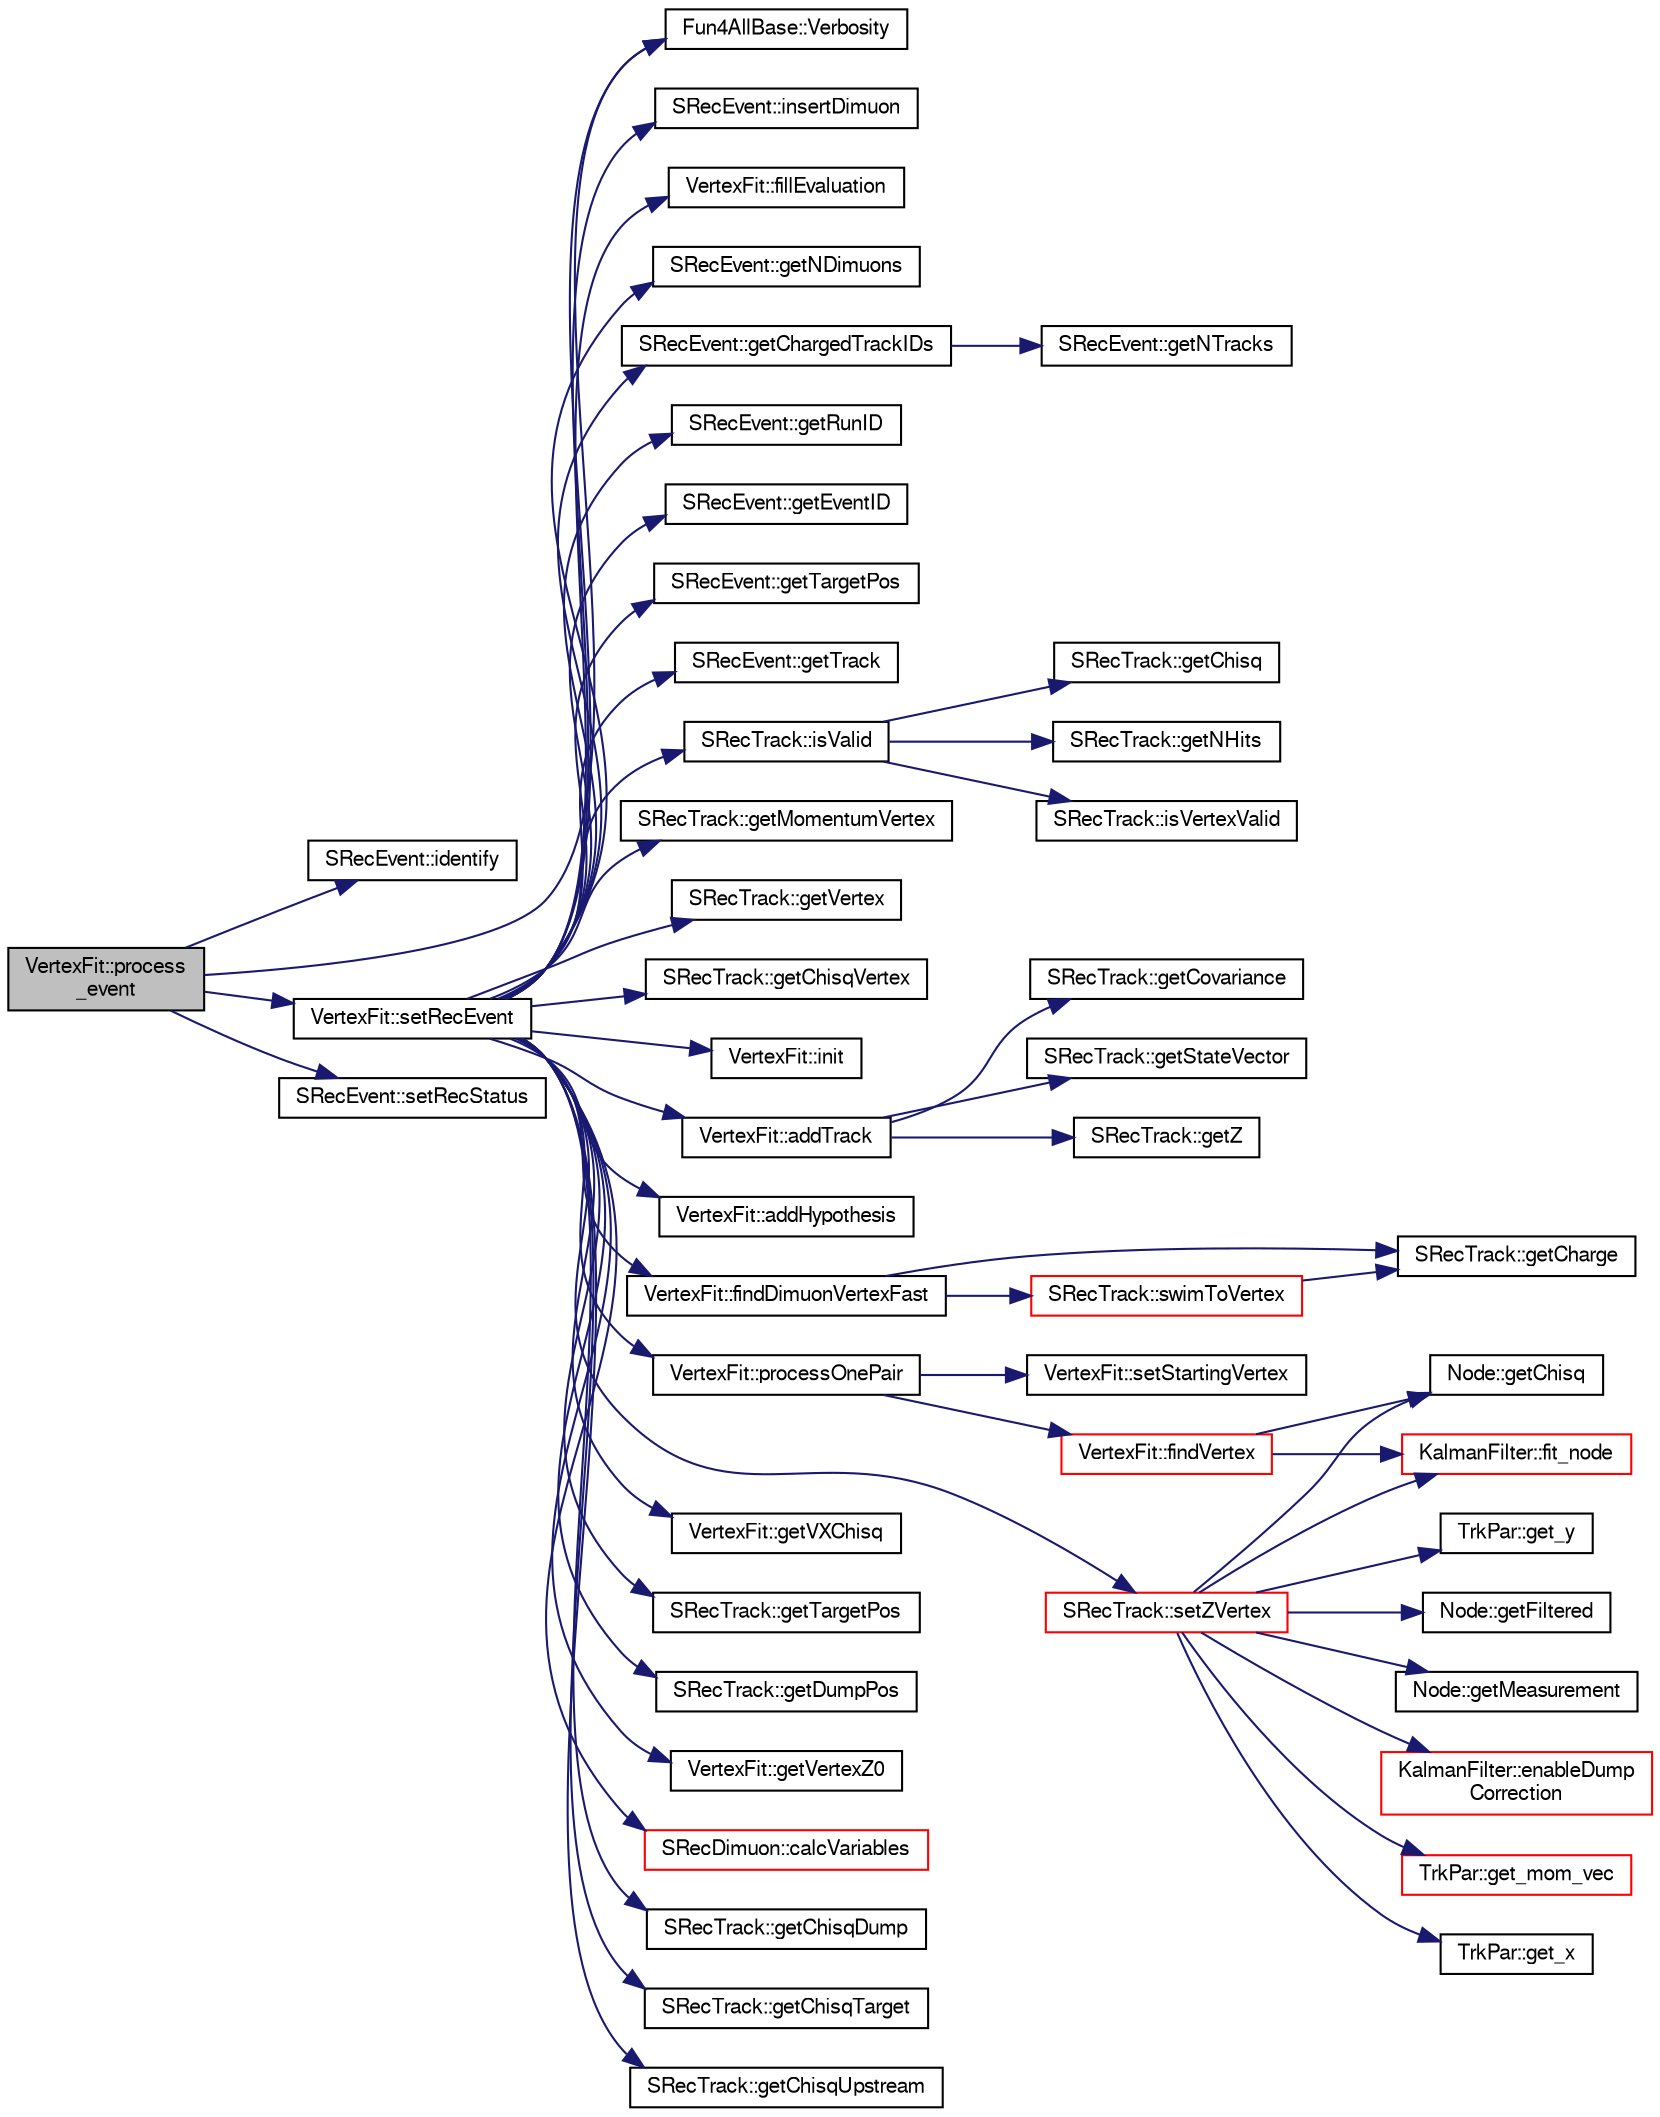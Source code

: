 digraph "VertexFit::process_event"
{
  bgcolor="transparent";
  edge [fontname="FreeSans",fontsize="10",labelfontname="FreeSans",labelfontsize="10"];
  node [fontname="FreeSans",fontsize="10",shape=record];
  rankdir="LR";
  Node1 [label="VertexFit::process\l_event",height=0.2,width=0.4,color="black", fillcolor="grey75", style="filled" fontcolor="black"];
  Node1 -> Node2 [color="midnightblue",fontsize="10",style="solid",fontname="FreeSans"];
  Node2 [label="SRecEvent::identify",height=0.2,width=0.4,color="black",URL="$d5/d2f/classSRecEvent.html#af6090e6613868f23009c4fe3d63efd89",tooltip="PHObject virtual overloads. "];
  Node1 -> Node3 [color="midnightblue",fontsize="10",style="solid",fontname="FreeSans"];
  Node3 [label="VertexFit::setRecEvent",height=0.2,width=0.4,color="black",URL="$d1/d13/classVertexFit.html#a080d08ef76e4108261aaf89373c07211",tooltip="Set the SRecEvent, main external call the use vertex fit. "];
  Node3 -> Node4 [color="midnightblue",fontsize="10",style="solid",fontname="FreeSans"];
  Node4 [label="SRecEvent::getChargedTrackIDs",height=0.2,width=0.4,color="black",URL="$d5/d2f/classSRecEvent.html#a5442b2a502378eb6afd3894e378a1cbf",tooltip="Get track IDs. "];
  Node4 -> Node5 [color="midnightblue",fontsize="10",style="solid",fontname="FreeSans"];
  Node5 [label="SRecEvent::getNTracks",height=0.2,width=0.4,color="black",URL="$d5/d2f/classSRecEvent.html#ad4f62731f72ed59ec80729cf04a6d222",tooltip="Get tracks. "];
  Node3 -> Node6 [color="midnightblue",fontsize="10",style="solid",fontname="FreeSans"];
  Node6 [label="SRecEvent::getRunID",height=0.2,width=0.4,color="black",URL="$d5/d2f/classSRecEvent.html#aa9be5a039a1855e74ea59cf5c46f9604"];
  Node3 -> Node7 [color="midnightblue",fontsize="10",style="solid",fontname="FreeSans"];
  Node7 [label="SRecEvent::getEventID",height=0.2,width=0.4,color="black",URL="$d5/d2f/classSRecEvent.html#a25a8bdf3da2916977d00ac0f2094723a"];
  Node3 -> Node8 [color="midnightblue",fontsize="10",style="solid",fontname="FreeSans"];
  Node8 [label="SRecEvent::getTargetPos",height=0.2,width=0.4,color="black",URL="$d5/d2f/classSRecEvent.html#aade72d321abdfb437a80eeac8d05b2ab"];
  Node3 -> Node9 [color="midnightblue",fontsize="10",style="solid",fontname="FreeSans"];
  Node9 [label="SRecEvent::getTrack",height=0.2,width=0.4,color="black",URL="$d5/d2f/classSRecEvent.html#ae33223391d8dba8496099f939e145c1a"];
  Node3 -> Node10 [color="midnightblue",fontsize="10",style="solid",fontname="FreeSans"];
  Node10 [label="SRecTrack::isValid",height=0.2,width=0.4,color="black",URL="$d6/db1/classSRecTrack.html#a698b0cb0c6ebd209a0eeb514cc83a95e",tooltip="isValid returns non zero if object contains vailid data "];
  Node10 -> Node11 [color="midnightblue",fontsize="10",style="solid",fontname="FreeSans"];
  Node11 [label="SRecTrack::getChisq",height=0.2,width=0.4,color="black",URL="$d6/db1/classSRecTrack.html#a5995dc01745eefec3b04b549123d4895"];
  Node10 -> Node12 [color="midnightblue",fontsize="10",style="solid",fontname="FreeSans"];
  Node12 [label="SRecTrack::getNHits",height=0.2,width=0.4,color="black",URL="$d6/db1/classSRecTrack.html#a1a235c963d37623d63ca1bf73fef9787"];
  Node10 -> Node13 [color="midnightblue",fontsize="10",style="solid",fontname="FreeSans"];
  Node13 [label="SRecTrack::isVertexValid",height=0.2,width=0.4,color="black",URL="$d6/db1/classSRecTrack.html#ad7dc234576d248ff18271226f953c795",tooltip="Vertex stuff. "];
  Node3 -> Node14 [color="midnightblue",fontsize="10",style="solid",fontname="FreeSans"];
  Node14 [label="Fun4AllBase::Verbosity",height=0.2,width=0.4,color="black",URL="$d5/dec/classFun4AllBase.html#a8a5c77a92bdac6bc043476e132379a40",tooltip="Gets the verbosity of this module. "];
  Node3 -> Node15 [color="midnightblue",fontsize="10",style="solid",fontname="FreeSans"];
  Node15 [label="SRecTrack::getMomentumVertex",height=0.2,width=0.4,color="black",URL="$d6/db1/classSRecTrack.html#a3e74da471844b37aca46c69d59351632",tooltip="Get the vertex info. "];
  Node3 -> Node16 [color="midnightblue",fontsize="10",style="solid",fontname="FreeSans"];
  Node16 [label="SRecTrack::getVertex",height=0.2,width=0.4,color="black",URL="$d6/db1/classSRecTrack.html#a391ed0c258abf11348b99cd64e988e9f"];
  Node3 -> Node17 [color="midnightblue",fontsize="10",style="solid",fontname="FreeSans"];
  Node17 [label="SRecTrack::getChisqVertex",height=0.2,width=0.4,color="black",URL="$d6/db1/classSRecTrack.html#afd6e6845e0b2b8a6ff5f0c5af61abb55"];
  Node3 -> Node18 [color="midnightblue",fontsize="10",style="solid",fontname="FreeSans"];
  Node18 [label="VertexFit::init",height=0.2,width=0.4,color="black",URL="$d1/d13/classVertexFit.html#a716778c13a4a39775e8bc393a14ea187",tooltip="Initialize and reset. "];
  Node3 -> Node19 [color="midnightblue",fontsize="10",style="solid",fontname="FreeSans"];
  Node19 [label="VertexFit::addTrack",height=0.2,width=0.4,color="black",URL="$d1/d13/classVertexFit.html#a4ae0a5ca43457284a977f0b433bd2a1b",tooltip="Add one track parameter set into the fit. "];
  Node19 -> Node20 [color="midnightblue",fontsize="10",style="solid",fontname="FreeSans"];
  Node20 [label="SRecTrack::getCovariance",height=0.2,width=0.4,color="black",URL="$d6/db1/classSRecTrack.html#a056cf21b20e59af0b953af5049010dac"];
  Node19 -> Node21 [color="midnightblue",fontsize="10",style="solid",fontname="FreeSans"];
  Node21 [label="SRecTrack::getStateVector",height=0.2,width=0.4,color="black",URL="$d6/db1/classSRecTrack.html#a5a60dffed35d50468f7be703e7ed90f6"];
  Node19 -> Node22 [color="midnightblue",fontsize="10",style="solid",fontname="FreeSans"];
  Node22 [label="SRecTrack::getZ",height=0.2,width=0.4,color="black",URL="$d6/db1/classSRecTrack.html#a5c11ee851fe457e31e9d137d36e68f94"];
  Node3 -> Node23 [color="midnightblue",fontsize="10",style="solid",fontname="FreeSans"];
  Node23 [label="VertexFit::addHypothesis",height=0.2,width=0.4,color="black",URL="$d1/d13/classVertexFit.html#a11e5f0b43d2c2fedf4f2fd54e5ebced3"];
  Node3 -> Node24 [color="midnightblue",fontsize="10",style="solid",fontname="FreeSans"];
  Node24 [label="VertexFit::findDimuonVertexFast",height=0.2,width=0.4,color="black",URL="$d1/d13/classVertexFit.html#a19eb69c177fa675e1e63e8a054a5c645"];
  Node24 -> Node25 [color="midnightblue",fontsize="10",style="solid",fontname="FreeSans"];
  Node25 [label="SRecTrack::getCharge",height=0.2,width=0.4,color="black",URL="$d6/db1/classSRecTrack.html#adaa99bd36a3a352621c57aaa0a7b09f5",tooltip="Gets. "];
  Node24 -> Node26 [color="midnightblue",fontsize="10",style="solid",fontname="FreeSans"];
  Node26 [label="SRecTrack::swimToVertex",height=0.2,width=0.4,color="red",URL="$d6/db1/classSRecTrack.html#ac4816a2258e2eb44694715d20b9127ab",tooltip="Simple swim to vertex. "];
  Node26 -> Node25 [color="midnightblue",fontsize="10",style="solid",fontname="FreeSans"];
  Node3 -> Node27 [color="midnightblue",fontsize="10",style="solid",fontname="FreeSans"];
  Node27 [label="VertexFit::processOnePair",height=0.2,width=0.4,color="black",URL="$d1/d13/classVertexFit.html#afe7aeb07239dfd3e84eff9551f8220c7",tooltip="After setting both tracks and hypothesis, start the iteration. "];
  Node27 -> Node28 [color="midnightblue",fontsize="10",style="solid",fontname="FreeSans"];
  Node28 [label="VertexFit::setStartingVertex",height=0.2,width=0.4,color="black",URL="$d1/d13/classVertexFit.html#ac70d2f4af69b4bcd0a45a20282b6d7b7"];
  Node27 -> Node29 [color="midnightblue",fontsize="10",style="solid",fontname="FreeSans"];
  Node29 [label="VertexFit::findVertex",height=0.2,width=0.4,color="red",URL="$d1/d13/classVertexFit.html#a349a76249cda8005ff0fb3bcd75bdb4b",tooltip="Find the primary vertex. "];
  Node29 -> Node30 [color="midnightblue",fontsize="10",style="solid",fontname="FreeSans"];
  Node30 [label="KalmanFilter::fit_node",height=0.2,width=0.4,color="red",URL="$d6/d2a/classKalmanFilter.html#a9c77cbaf604c1adc5e0e12ef3463d37c",tooltip="Fit one node. "];
  Node29 -> Node31 [color="midnightblue",fontsize="10",style="solid",fontname="FreeSans"];
  Node31 [label="Node::getChisq",height=0.2,width=0.4,color="black",URL="$df/dd0/classNode.html#a47f85a076ff52d02b1bf5327348ad8dd"];
  Node3 -> Node32 [color="midnightblue",fontsize="10",style="solid",fontname="FreeSans"];
  Node32 [label="VertexFit::getVXChisq",height=0.2,width=0.4,color="black",URL="$d1/d13/classVertexFit.html#a6027b8b41cc0c7f0508e21c7d3cc6088"];
  Node3 -> Node33 [color="midnightblue",fontsize="10",style="solid",fontname="FreeSans"];
  Node33 [label="SRecTrack::getTargetPos",height=0.2,width=0.4,color="black",URL="$d6/db1/classSRecTrack.html#a0f97999153d081a8c841f3c4a8f90106"];
  Node3 -> Node34 [color="midnightblue",fontsize="10",style="solid",fontname="FreeSans"];
  Node34 [label="SRecTrack::getDumpPos",height=0.2,width=0.4,color="black",URL="$d6/db1/classSRecTrack.html#adab3451c8435d52073bccdf5b9bf1226"];
  Node3 -> Node35 [color="midnightblue",fontsize="10",style="solid",fontname="FreeSans"];
  Node35 [label="VertexFit::getVertexZ0",height=0.2,width=0.4,color="black",URL="$d1/d13/classVertexFit.html#afb4702d83f38bbe51f1d5cdb67ee8aae",tooltip="Gets. "];
  Node3 -> Node36 [color="midnightblue",fontsize="10",style="solid",fontname="FreeSans"];
  Node36 [label="SRecTrack::setZVertex",height=0.2,width=0.4,color="red",URL="$d6/db1/classSRecTrack.html#a4e6933a5892c3e5fd593046ac3ee94a5"];
  Node36 -> Node37 [color="midnightblue",fontsize="10",style="solid",fontname="FreeSans"];
  Node37 [label="KalmanFilter::enableDump\lCorrection",height=0.2,width=0.4,color="red",URL="$d6/d2a/classKalmanFilter.html#aa8071f1a779f51acd7790c731ec9fca2",tooltip="Enable the dump mode: stop calc prop matrix, start calc travel length. "];
  Node36 -> Node30 [color="midnightblue",fontsize="10",style="solid",fontname="FreeSans"];
  Node36 -> Node38 [color="midnightblue",fontsize="10",style="solid",fontname="FreeSans"];
  Node38 [label="TrkPar::get_mom_vec",height=0.2,width=0.4,color="red",URL="$d2/d70/classTrkPar.html#a144f65eec516de2add02c90211eb655c"];
  Node36 -> Node39 [color="midnightblue",fontsize="10",style="solid",fontname="FreeSans"];
  Node39 [label="TrkPar::get_x",height=0.2,width=0.4,color="black",URL="$d2/d70/classTrkPar.html#af6c71e40d32ee559292d927b271b2b7a"];
  Node36 -> Node40 [color="midnightblue",fontsize="10",style="solid",fontname="FreeSans"];
  Node40 [label="TrkPar::get_y",height=0.2,width=0.4,color="black",URL="$d2/d70/classTrkPar.html#a04101dd3ba83b7ebba771126f22a22c6"];
  Node36 -> Node31 [color="midnightblue",fontsize="10",style="solid",fontname="FreeSans"];
  Node36 -> Node41 [color="midnightblue",fontsize="10",style="solid",fontname="FreeSans"];
  Node41 [label="Node::getFiltered",height=0.2,width=0.4,color="black",URL="$df/dd0/classNode.html#ab483dc1ccfa5a0dc9ba876ee9a2134c9"];
  Node36 -> Node42 [color="midnightblue",fontsize="10",style="solid",fontname="FreeSans"];
  Node42 [label="Node::getMeasurement",height=0.2,width=0.4,color="black",URL="$df/dd0/classNode.html#a4e6f7c1350b1445ca9b9221cb709dbcb"];
  Node3 -> Node43 [color="midnightblue",fontsize="10",style="solid",fontname="FreeSans"];
  Node43 [label="SRecDimuon::calcVariables",height=0.2,width=0.4,color="red",URL="$d3/d07/classSRecDimuon.html#ac53e58ade80e9739db859c06760de431"];
  Node3 -> Node44 [color="midnightblue",fontsize="10",style="solid",fontname="FreeSans"];
  Node44 [label="SRecTrack::getChisqDump",height=0.2,width=0.4,color="black",URL="$d6/db1/classSRecTrack.html#a36ba312e1d3aa5f8cdca5e6169088163"];
  Node3 -> Node45 [color="midnightblue",fontsize="10",style="solid",fontname="FreeSans"];
  Node45 [label="SRecTrack::getChisqTarget",height=0.2,width=0.4,color="black",URL="$d6/db1/classSRecTrack.html#a170ec6d68590da14c689341010433f21"];
  Node3 -> Node46 [color="midnightblue",fontsize="10",style="solid",fontname="FreeSans"];
  Node46 [label="SRecTrack::getChisqUpstream",height=0.2,width=0.4,color="black",URL="$d6/db1/classSRecTrack.html#a702c048ca803c30217d314d7ac45a0de"];
  Node3 -> Node47 [color="midnightblue",fontsize="10",style="solid",fontname="FreeSans"];
  Node47 [label="SRecEvent::insertDimuon",height=0.2,width=0.4,color="black",URL="$d5/d2f/classSRecEvent.html#ab989645e875576ac0dbfbb74a3140acc",tooltip="Insert dimuon. "];
  Node3 -> Node48 [color="midnightblue",fontsize="10",style="solid",fontname="FreeSans"];
  Node48 [label="VertexFit::fillEvaluation",height=0.2,width=0.4,color="black",URL="$d1/d13/classVertexFit.html#a08c6ee60ec06539c0a781612cabd80c2"];
  Node3 -> Node49 [color="midnightblue",fontsize="10",style="solid",fontname="FreeSans"];
  Node49 [label="SRecEvent::getNDimuons",height=0.2,width=0.4,color="black",URL="$d5/d2f/classSRecEvent.html#af3ec950be8c17e1e72c5c3fe5dc31b1c",tooltip="Get dimuons. "];
  Node1 -> Node50 [color="midnightblue",fontsize="10",style="solid",fontname="FreeSans"];
  Node50 [label="SRecEvent::setRecStatus",height=0.2,width=0.4,color="black",URL="$d5/d2f/classSRecEvent.html#a019729051374bee85e8778951606082a"];
  Node1 -> Node14 [color="midnightblue",fontsize="10",style="solid",fontname="FreeSans"];
}
